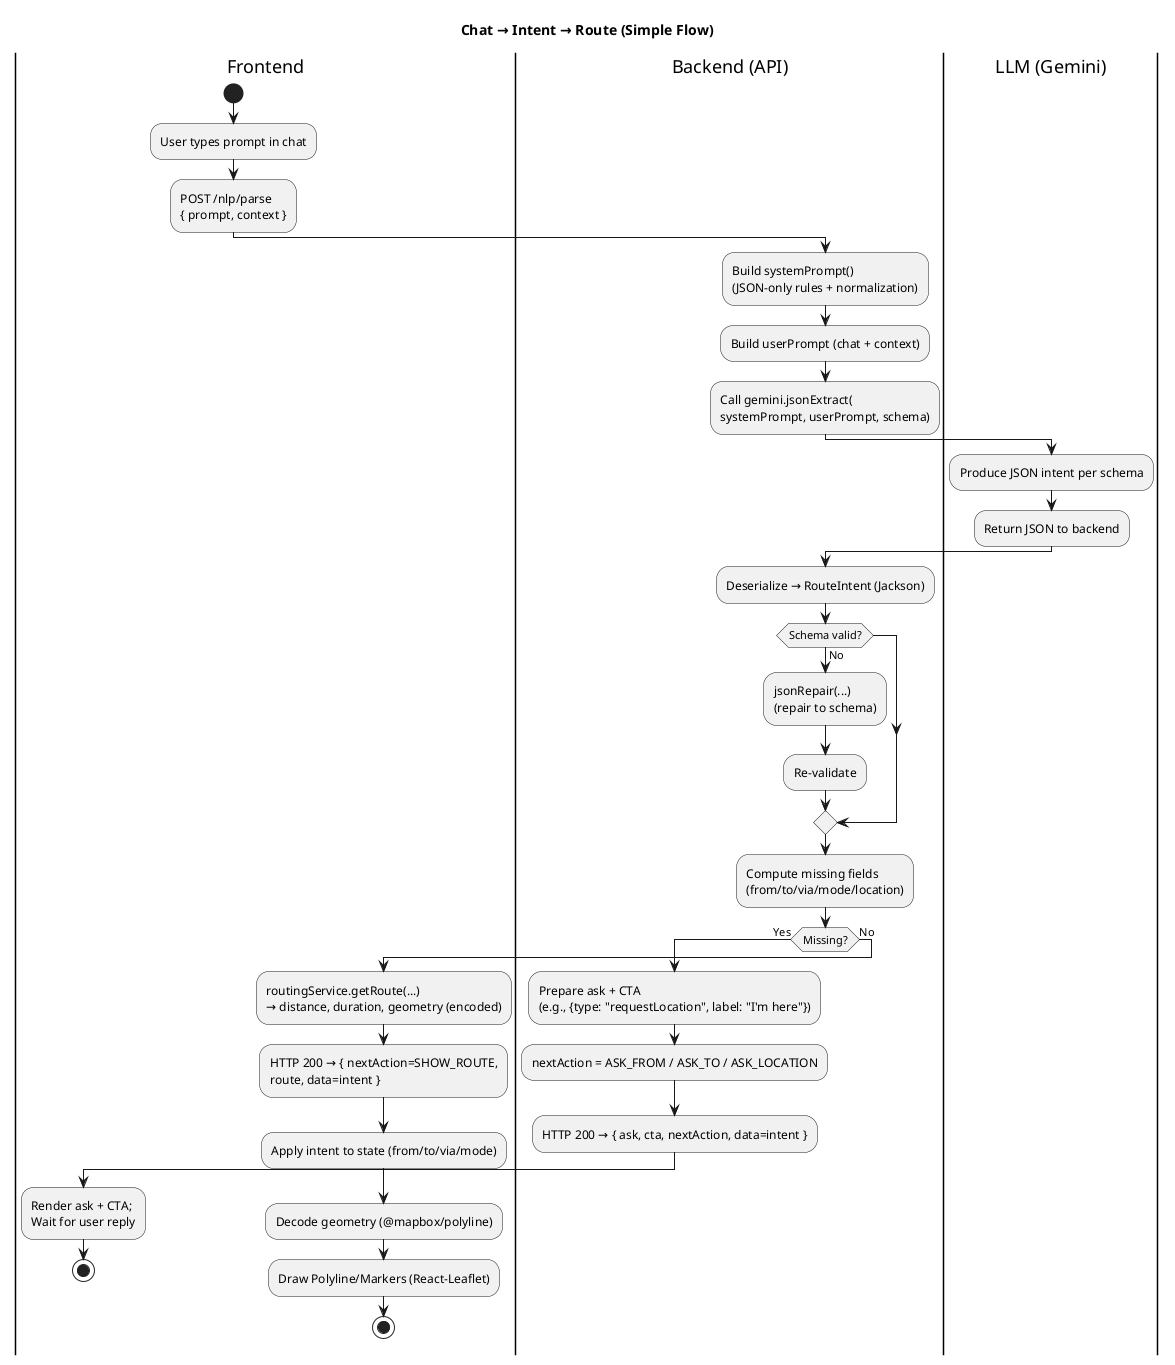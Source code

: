 @startuml
title Chat → Intent → Route (Simple Flow)

|Frontend|
start
:User types prompt in chat;
:POST /nlp/parse\n{ prompt, context };

|Backend (API)|
:Build systemPrompt()\n(JSON-only rules + normalization);
:Build userPrompt (chat + context);
:Call gemini.jsonExtract(\nsystemPrompt, userPrompt, schema);

|LLM (Gemini)|
:Produce JSON intent per schema;
:Return JSON to backend;

|Backend (API)|
:Deserialize → RouteIntent (Jackson);
if (Schema valid?) then (No)
  :jsonRepair(...)\n(repair to schema);
  :Re-validate;
endif

:Compute missing fields\n(from/to/via/mode/location);

if (Missing?) then (Yes)
  :Prepare ask + CTA\n(e.g., {type: "requestLocation", label: "I'm here"});
  :nextAction = ASK_FROM / ASK_TO / ASK_LOCATION;
  :HTTP 200 → { ask, cta, nextAction, data=intent };
  |Frontend|
  :Render ask + CTA;\nWait for user reply;
  stop
else (No)
  :routingService.getRoute(...)\n→ distance, duration, geometry (encoded);
  :HTTP 200 → { nextAction=SHOW_ROUTE,\nroute, data=intent };
  |Frontend|
  :Apply intent to state (from/to/via/mode);
  :Decode geometry (@mapbox/polyline);
  :Draw Polyline/Markers (React-Leaflet);
  stop
endif

@enduml
